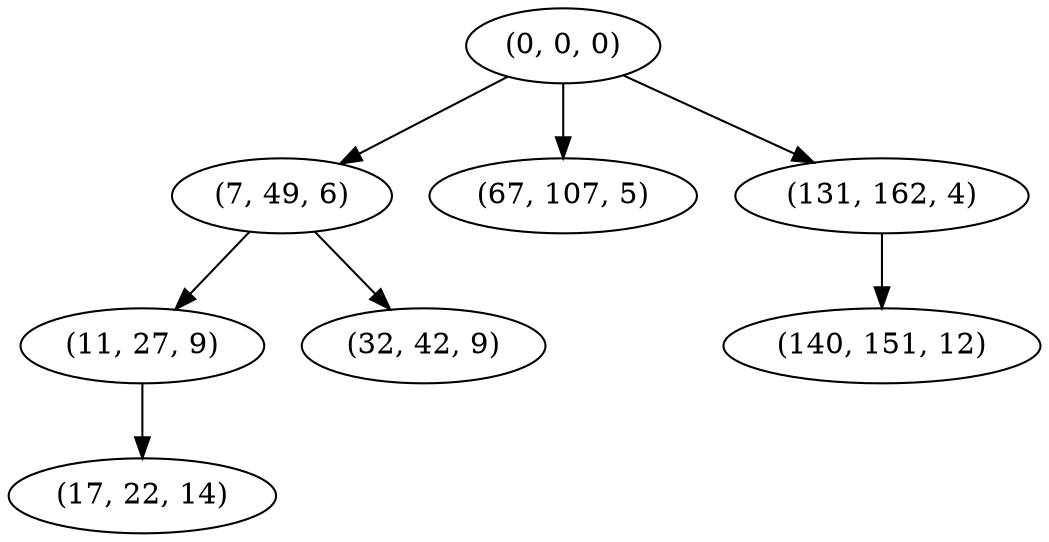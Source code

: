 digraph tree {
    "(0, 0, 0)";
    "(7, 49, 6)";
    "(11, 27, 9)";
    "(17, 22, 14)";
    "(32, 42, 9)";
    "(67, 107, 5)";
    "(131, 162, 4)";
    "(140, 151, 12)";
    "(0, 0, 0)" -> "(7, 49, 6)";
    "(0, 0, 0)" -> "(67, 107, 5)";
    "(0, 0, 0)" -> "(131, 162, 4)";
    "(7, 49, 6)" -> "(11, 27, 9)";
    "(7, 49, 6)" -> "(32, 42, 9)";
    "(11, 27, 9)" -> "(17, 22, 14)";
    "(131, 162, 4)" -> "(140, 151, 12)";
}
